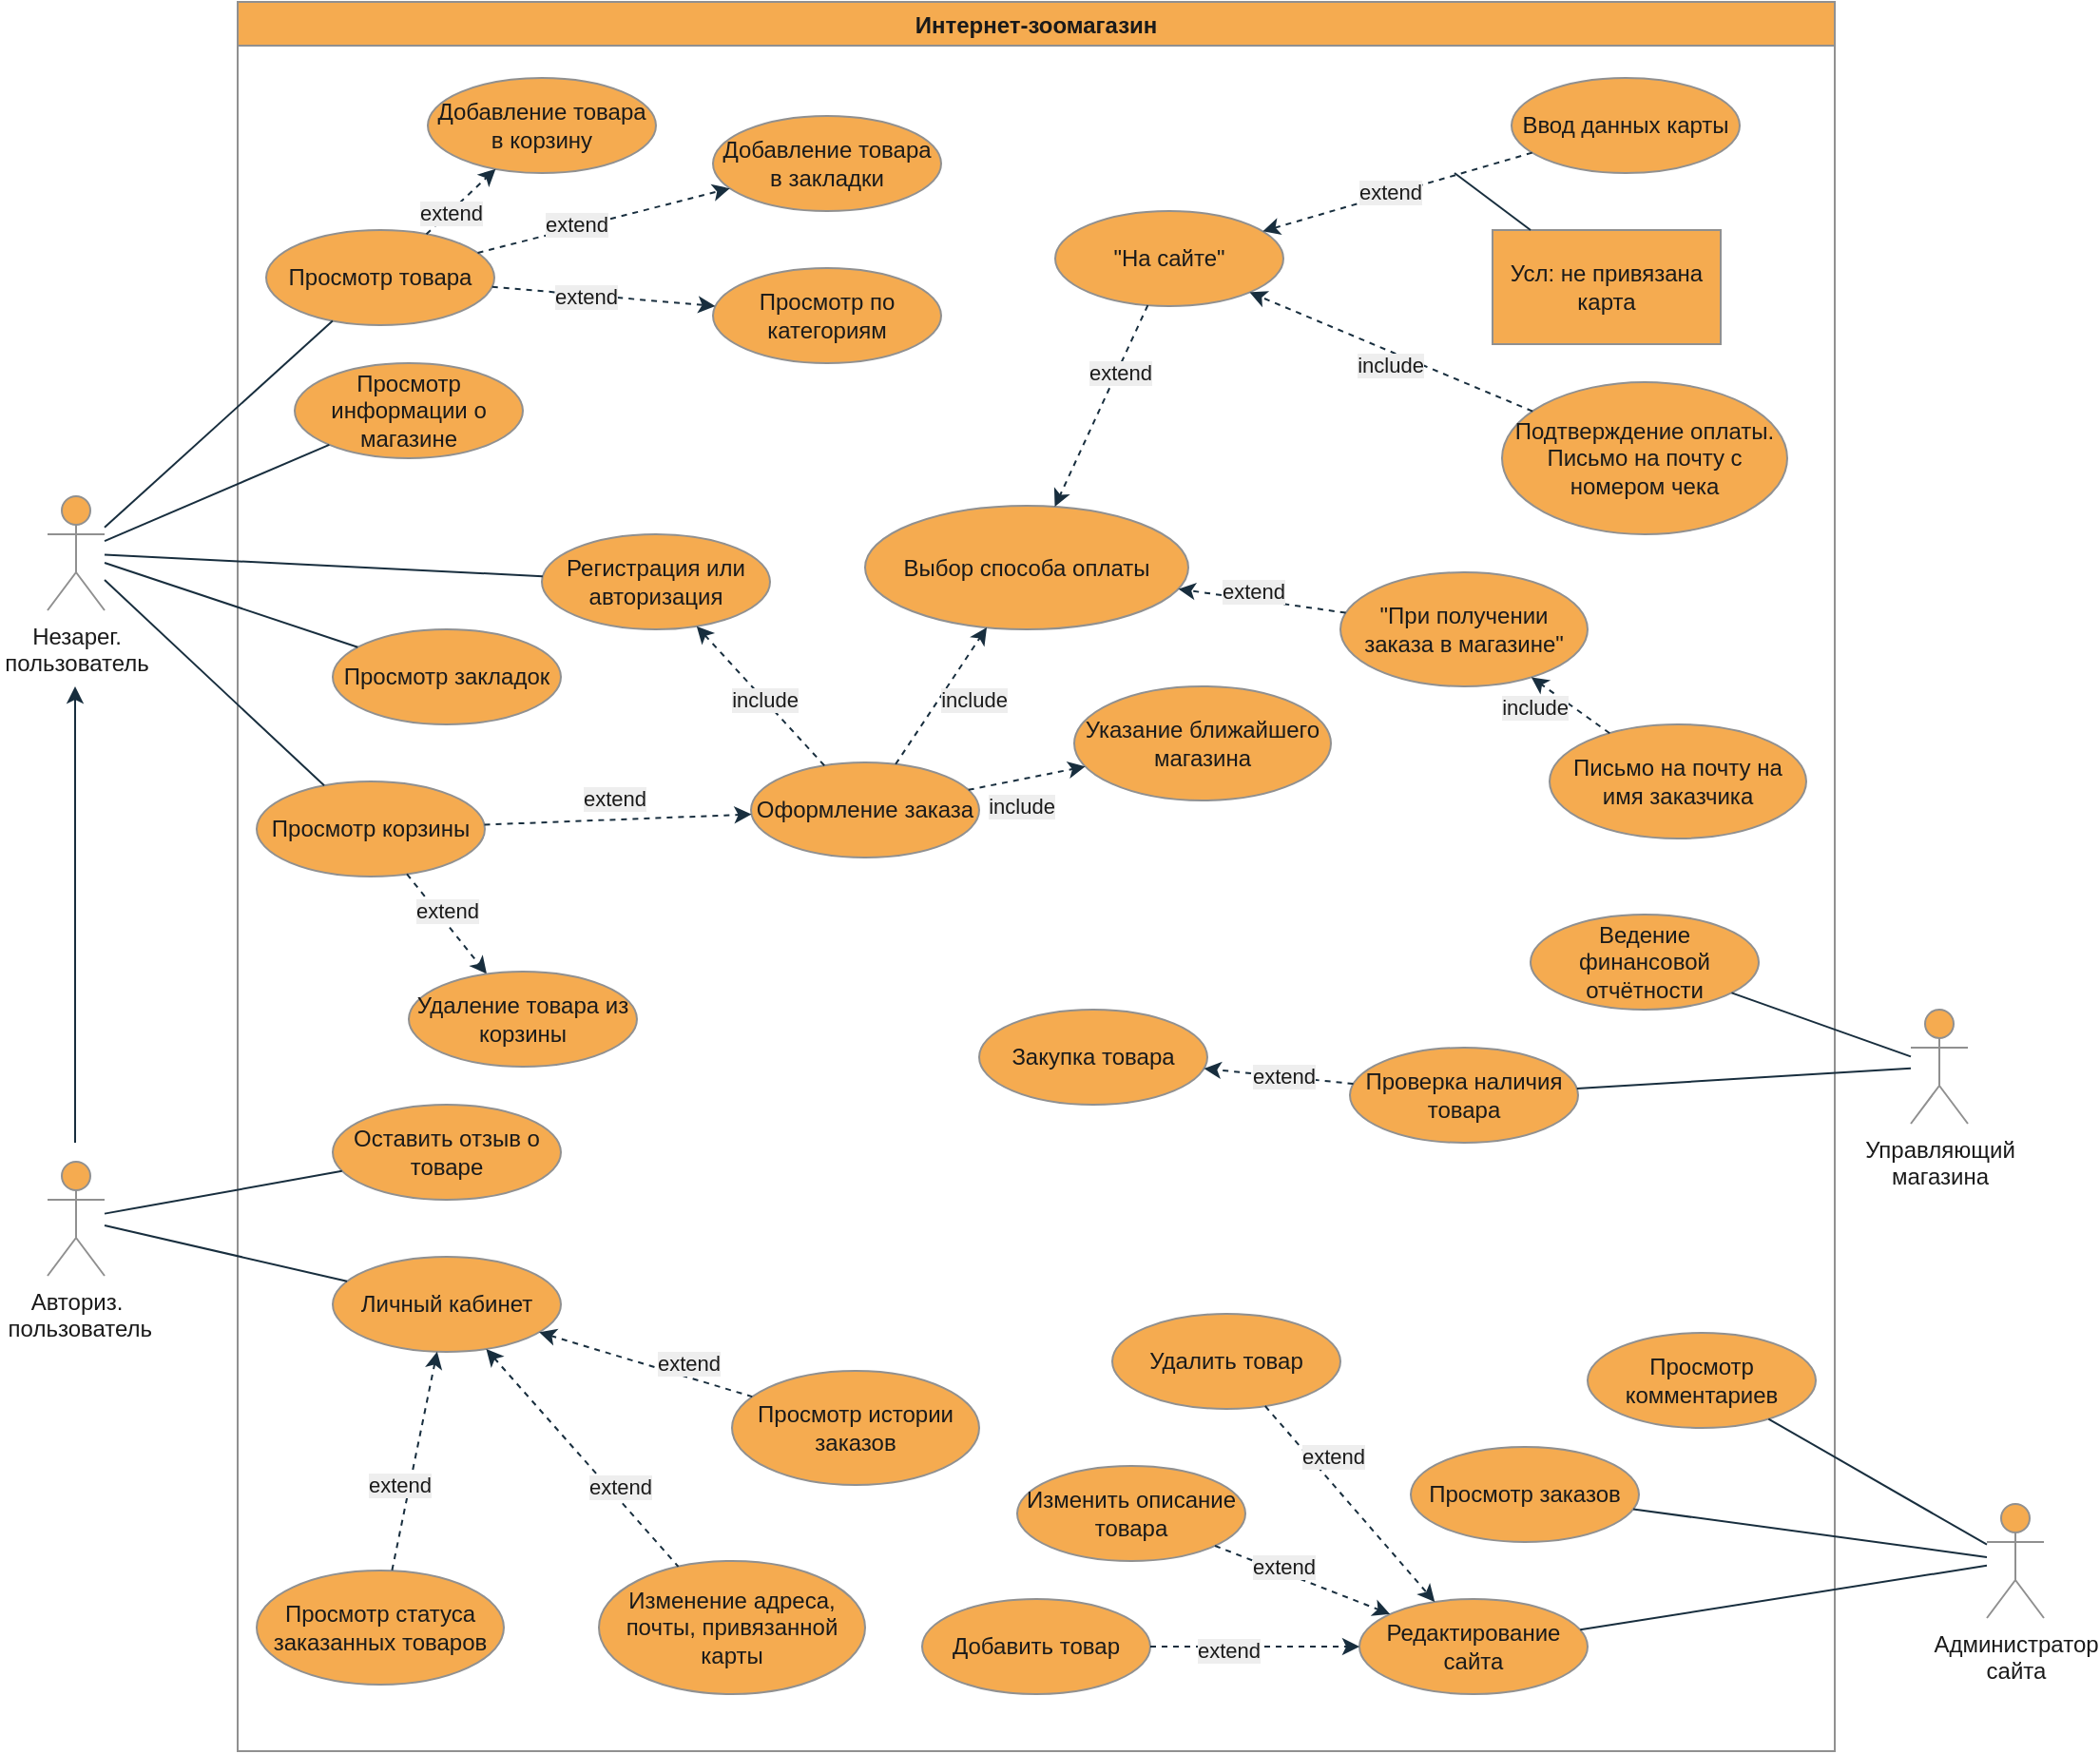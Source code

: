 <mxfile version="20.6.2" type="github"><diagram id="gQ4LDmlnBFV6caFm9HFQ" name="Страница 2"><mxGraphModel dx="124" dy="881" grid="1" gridSize="10" guides="1" tooltips="1" connect="1" arrows="1" fold="1" page="1" pageScale="1" pageWidth="827" pageHeight="1169" math="0" shadow="0"><root><mxCell id="0"/><mxCell id="1" parent="0"/><mxCell id="DpIPjkoC_obBatleIr81-89" value="Незарег.&lt;br&gt;пользователь" style="shape=umlActor;verticalLabelPosition=bottom;verticalAlign=top;html=1;outlineConnect=0;rounded=0;fillColor=#F5AB50;strokeColor=#909090;fontColor=#1A1A1A;" vertex="1" parent="1"><mxGeometry x="1810" y="1060" width="30" height="60" as="geometry"/></mxCell><mxCell id="DpIPjkoC_obBatleIr81-90" value="Авториз.&lt;br&gt;&amp;nbsp;пользователь" style="shape=umlActor;verticalLabelPosition=bottom;verticalAlign=top;html=1;outlineConnect=0;rounded=0;fillColor=#F5AB50;strokeColor=#909090;fontColor=#1A1A1A;" vertex="1" parent="1"><mxGeometry x="1810" y="1410" width="30" height="60" as="geometry"/></mxCell><mxCell id="DpIPjkoC_obBatleIr81-91" value="Интернет-зоомагазин" style="swimlane;rounded=0;fillColor=#F5AB50;strokeColor=#909090;fontColor=#1A1A1A;" vertex="1" parent="1"><mxGeometry x="1910" y="800" width="840" height="920" as="geometry"><mxRectangle x="350" y="800" width="140" height="30" as="alternateBounds"/></mxGeometry></mxCell><mxCell id="DpIPjkoC_obBatleIr81-92" value="Регистрация или авторизация" style="ellipse;whiteSpace=wrap;html=1;fillColor=#F5AB50;strokeColor=#909090;fontColor=#1A1A1A;" vertex="1" parent="DpIPjkoC_obBatleIr81-91"><mxGeometry x="160" y="280" width="120" height="50" as="geometry"/></mxCell><mxCell id="DpIPjkoC_obBatleIr81-93" value="Просмотр товара" style="ellipse;whiteSpace=wrap;html=1;fillColor=#F5AB50;strokeColor=#909090;fontColor=#1A1A1A;" vertex="1" parent="DpIPjkoC_obBatleIr81-91"><mxGeometry x="15" y="120" width="120" height="50" as="geometry"/></mxCell><mxCell id="DpIPjkoC_obBatleIr81-94" value="Просмотр информации о магазине" style="ellipse;whiteSpace=wrap;html=1;fillColor=#F5AB50;strokeColor=#909090;fontColor=#1A1A1A;" vertex="1" parent="DpIPjkoC_obBatleIr81-91"><mxGeometry x="30" y="190" width="120" height="50" as="geometry"/></mxCell><mxCell id="DpIPjkoC_obBatleIr81-95" value="Добавление товара в корзину" style="ellipse;whiteSpace=wrap;html=1;fillColor=#F5AB50;strokeColor=#909090;fontColor=#1A1A1A;" vertex="1" parent="DpIPjkoC_obBatleIr81-91"><mxGeometry x="100" y="40" width="120" height="50" as="geometry"/></mxCell><mxCell id="DpIPjkoC_obBatleIr81-96" value="Добавление товара в закладки" style="ellipse;whiteSpace=wrap;html=1;fillColor=#F5AB50;strokeColor=#909090;fontColor=#1A1A1A;" vertex="1" parent="DpIPjkoC_obBatleIr81-91"><mxGeometry x="250" y="60" width="120" height="50" as="geometry"/></mxCell><mxCell id="DpIPjkoC_obBatleIr81-97" value="Просмотр по категориям" style="ellipse;whiteSpace=wrap;html=1;fillColor=#F5AB50;strokeColor=#909090;fontColor=#1A1A1A;" vertex="1" parent="DpIPjkoC_obBatleIr81-91"><mxGeometry x="250" y="140" width="120" height="50" as="geometry"/></mxCell><mxCell id="DpIPjkoC_obBatleIr81-98" value="Личный кабинет" style="ellipse;whiteSpace=wrap;html=1;fillColor=#F5AB50;strokeColor=#909090;fontColor=#1A1A1A;" vertex="1" parent="DpIPjkoC_obBatleIr81-91"><mxGeometry x="50" y="660" width="120" height="50" as="geometry"/></mxCell><mxCell id="DpIPjkoC_obBatleIr81-99" value="Изменение адреса, почты, привязанной карты" style="ellipse;whiteSpace=wrap;html=1;fillColor=#F5AB50;strokeColor=#909090;fontColor=#1A1A1A;" vertex="1" parent="DpIPjkoC_obBatleIr81-91"><mxGeometry x="190" y="820" width="140" height="70" as="geometry"/></mxCell><mxCell id="DpIPjkoC_obBatleIr81-100" value="" style="endArrow=classic;html=1;rounded=0;shadow=0;endFill=1;dashed=1;labelBackgroundColor=#EEEEEE;strokeColor=#182E3E;fontColor=#1A1A1A;" edge="1" parent="DpIPjkoC_obBatleIr81-91" source="DpIPjkoC_obBatleIr81-93" target="DpIPjkoC_obBatleIr81-95"><mxGeometry width="50" height="50" relative="1" as="geometry"><mxPoint x="179" y="160" as="sourcePoint"/><mxPoint x="229" y="110" as="targetPoint"/></mxGeometry></mxCell><mxCell id="DpIPjkoC_obBatleIr81-101" value="extend" style="edgeLabel;html=1;align=center;verticalAlign=middle;resizable=0;points=[];labelBackgroundColor=#EEEEEE;fontColor=#1A1A1A;" vertex="1" connectable="0" parent="DpIPjkoC_obBatleIr81-100"><mxGeometry x="-0.35" relative="1" as="geometry"><mxPoint as="offset"/></mxGeometry></mxCell><mxCell id="DpIPjkoC_obBatleIr81-102" value="" style="endArrow=classic;html=1;rounded=0;shadow=0;endFill=1;dashed=1;labelBackgroundColor=#EEEEEE;strokeColor=#182E3E;fontColor=#1A1A1A;" edge="1" parent="DpIPjkoC_obBatleIr81-91" source="DpIPjkoC_obBatleIr81-93" target="DpIPjkoC_obBatleIr81-96"><mxGeometry width="50" height="50" relative="1" as="geometry"><mxPoint x="159" y="180" as="sourcePoint"/><mxPoint x="210.64" y="108.663" as="targetPoint"/></mxGeometry></mxCell><mxCell id="DpIPjkoC_obBatleIr81-103" value="extend" style="edgeLabel;html=1;align=center;verticalAlign=middle;resizable=0;points=[];labelBackgroundColor=#EEEEEE;fontColor=#1A1A1A;" vertex="1" connectable="0" parent="DpIPjkoC_obBatleIr81-102"><mxGeometry x="-0.35" relative="1" as="geometry"><mxPoint x="8" y="-4" as="offset"/></mxGeometry></mxCell><mxCell id="DpIPjkoC_obBatleIr81-104" value="" style="endArrow=classic;html=1;rounded=0;shadow=0;endFill=1;dashed=1;labelBackgroundColor=#EEEEEE;strokeColor=#182E3E;fontColor=#1A1A1A;" edge="1" parent="DpIPjkoC_obBatleIr81-91" source="DpIPjkoC_obBatleIr81-93" target="DpIPjkoC_obBatleIr81-97"><mxGeometry width="50" height="50" relative="1" as="geometry"><mxPoint x="189.154" y="180.663" as="sourcePoint"/><mxPoint x="260.982" y="159.417" as="targetPoint"/></mxGeometry></mxCell><mxCell id="DpIPjkoC_obBatleIr81-105" value="extend" style="edgeLabel;html=1;align=center;verticalAlign=middle;resizable=0;points=[];labelBackgroundColor=#EEEEEE;fontColor=#1A1A1A;" vertex="1" connectable="0" parent="DpIPjkoC_obBatleIr81-104"><mxGeometry x="-0.35" relative="1" as="geometry"><mxPoint x="11" y="2" as="offset"/></mxGeometry></mxCell><mxCell id="DpIPjkoC_obBatleIr81-106" value="" style="endArrow=none;html=1;rounded=0;shadow=0;endFill=0;startArrow=classic;startFill=1;dashed=1;labelBackgroundColor=#EEEEEE;strokeColor=#182E3E;fontColor=#1A1A1A;" edge="1" parent="DpIPjkoC_obBatleIr81-91" source="DpIPjkoC_obBatleIr81-98" target="DpIPjkoC_obBatleIr81-99"><mxGeometry width="50" height="50" relative="1" as="geometry"><mxPoint x="-60" y="626.143" as="sourcePoint"/><mxPoint x="48.941" y="598.13" as="targetPoint"/></mxGeometry></mxCell><mxCell id="DpIPjkoC_obBatleIr81-107" value="extend" style="edgeLabel;html=1;align=center;verticalAlign=middle;resizable=0;points=[];labelBackgroundColor=#EEEEEE;fontColor=#1A1A1A;" vertex="1" connectable="0" parent="DpIPjkoC_obBatleIr81-106"><mxGeometry x="0.421" y="-3" relative="1" as="geometry"><mxPoint y="-11" as="offset"/></mxGeometry></mxCell><mxCell id="DpIPjkoC_obBatleIr81-108" value="Оставить отзыв о товаре" style="ellipse;whiteSpace=wrap;html=1;fillColor=#F5AB50;strokeColor=#909090;fontColor=#1A1A1A;" vertex="1" parent="DpIPjkoC_obBatleIr81-91"><mxGeometry x="50" y="580" width="120" height="50" as="geometry"/></mxCell><mxCell id="DpIPjkoC_obBatleIr81-109" value="Просмотр корзины" style="ellipse;whiteSpace=wrap;html=1;fillColor=#F5AB50;strokeColor=#909090;fontColor=#1A1A1A;" vertex="1" parent="DpIPjkoC_obBatleIr81-91"><mxGeometry x="10" y="410" width="120" height="50" as="geometry"/></mxCell><mxCell id="DpIPjkoC_obBatleIr81-110" value="Оформление заказа" style="ellipse;whiteSpace=wrap;html=1;fillColor=#F5AB50;strokeColor=#909090;fontColor=#1A1A1A;" vertex="1" parent="DpIPjkoC_obBatleIr81-91"><mxGeometry x="270" y="400" width="120" height="50" as="geometry"/></mxCell><mxCell id="DpIPjkoC_obBatleIr81-111" value="Просмотр закладок" style="ellipse;whiteSpace=wrap;html=1;fillColor=#F5AB50;strokeColor=#909090;fontColor=#1A1A1A;" vertex="1" parent="DpIPjkoC_obBatleIr81-91"><mxGeometry x="50" y="330" width="120" height="50" as="geometry"/></mxCell><mxCell id="DpIPjkoC_obBatleIr81-112" value="" style="endArrow=classic;html=1;rounded=0;shadow=0;dashed=1;labelBackgroundColor=#EEEEEE;strokeColor=#182E3E;fontColor=#1A1A1A;" edge="1" parent="DpIPjkoC_obBatleIr81-91" source="DpIPjkoC_obBatleIr81-109" target="DpIPjkoC_obBatleIr81-114"><mxGeometry width="50" height="50" relative="1" as="geometry"><mxPoint x="150" y="440" as="sourcePoint"/><mxPoint x="160" y="440" as="targetPoint"/></mxGeometry></mxCell><mxCell id="DpIPjkoC_obBatleIr81-113" value="extend" style="edgeLabel;html=1;align=center;verticalAlign=middle;resizable=0;points=[];labelBackgroundColor=#EEEEEE;fontColor=#1A1A1A;" vertex="1" connectable="0" parent="DpIPjkoC_obBatleIr81-112"><mxGeometry x="-0.423" y="1" relative="1" as="geometry"><mxPoint x="8" y="4" as="offset"/></mxGeometry></mxCell><mxCell id="DpIPjkoC_obBatleIr81-114" value="Удаление товара из корзины" style="ellipse;whiteSpace=wrap;html=1;fillColor=#F5AB50;strokeColor=#909090;fontColor=#1A1A1A;" vertex="1" parent="DpIPjkoC_obBatleIr81-91"><mxGeometry x="90" y="510" width="120" height="50" as="geometry"/></mxCell><mxCell id="DpIPjkoC_obBatleIr81-115" value="Выбор способа оплаты" style="ellipse;whiteSpace=wrap;html=1;fillColor=#F5AB50;strokeColor=#909090;fontColor=#1A1A1A;" vertex="1" parent="DpIPjkoC_obBatleIr81-91"><mxGeometry x="330" y="265" width="170" height="65" as="geometry"/></mxCell><mxCell id="DpIPjkoC_obBatleIr81-116" value="" style="endArrow=classic;html=1;rounded=0;shadow=0;dashed=1;labelBackgroundColor=#EEEEEE;strokeColor=#182E3E;fontColor=#1A1A1A;" edge="1" parent="DpIPjkoC_obBatleIr81-91" source="DpIPjkoC_obBatleIr81-110" target="DpIPjkoC_obBatleIr81-115"><mxGeometry width="50" height="50" relative="1" as="geometry"><mxPoint x="400.004" y="292.048" as="sourcePoint"/><mxPoint x="538.008" y="270.002" as="targetPoint"/></mxGeometry></mxCell><mxCell id="DpIPjkoC_obBatleIr81-117" value="include" style="edgeLabel;html=1;align=center;verticalAlign=middle;resizable=0;points=[];labelBackgroundColor=#EEEEEE;fontColor=#1A1A1A;" vertex="1" connectable="0" parent="DpIPjkoC_obBatleIr81-116"><mxGeometry x="-0.586" y="1" relative="1" as="geometry"><mxPoint x="32" y="-19" as="offset"/></mxGeometry></mxCell><mxCell id="DpIPjkoC_obBatleIr81-118" value="&quot;На сайте&quot;" style="ellipse;whiteSpace=wrap;html=1;fillColor=#F5AB50;strokeColor=#909090;fontColor=#1A1A1A;" vertex="1" parent="DpIPjkoC_obBatleIr81-91"><mxGeometry x="430" y="110" width="120" height="50" as="geometry"/></mxCell><mxCell id="DpIPjkoC_obBatleIr81-119" value="&quot;При получении заказа в магазине&quot;" style="ellipse;whiteSpace=wrap;html=1;fillColor=#F5AB50;strokeColor=#909090;fontColor=#1A1A1A;" vertex="1" parent="DpIPjkoC_obBatleIr81-91"><mxGeometry x="580" y="300" width="130" height="60" as="geometry"/></mxCell><mxCell id="DpIPjkoC_obBatleIr81-120" value="" style="endArrow=classic;html=1;rounded=0;shadow=0;dashed=1;labelBackgroundColor=#EEEEEE;strokeColor=#182E3E;fontColor=#1A1A1A;" edge="1" parent="DpIPjkoC_obBatleIr81-91" source="DpIPjkoC_obBatleIr81-118" target="DpIPjkoC_obBatleIr81-115"><mxGeometry width="50" height="50" relative="1" as="geometry"><mxPoint x="500" y="370" as="sourcePoint"/><mxPoint x="550" y="320" as="targetPoint"/></mxGeometry></mxCell><mxCell id="DpIPjkoC_obBatleIr81-121" value="extend" style="edgeLabel;html=1;align=center;verticalAlign=middle;resizable=0;points=[];labelBackgroundColor=#EEEEEE;fontColor=#1A1A1A;" vertex="1" connectable="0" parent="DpIPjkoC_obBatleIr81-120"><mxGeometry x="-0.346" y="1" relative="1" as="geometry"><mxPoint as="offset"/></mxGeometry></mxCell><mxCell id="DpIPjkoC_obBatleIr81-122" value="" style="endArrow=classic;html=1;rounded=0;shadow=0;dashed=1;labelBackgroundColor=#EEEEEE;strokeColor=#182E3E;fontColor=#1A1A1A;" edge="1" parent="DpIPjkoC_obBatleIr81-91" source="DpIPjkoC_obBatleIr81-119" target="DpIPjkoC_obBatleIr81-115"><mxGeometry width="50" height="50" relative="1" as="geometry"><mxPoint x="536.061" y="119.946" as="sourcePoint"/><mxPoint x="524.157" y="190.06" as="targetPoint"/></mxGeometry></mxCell><mxCell id="DpIPjkoC_obBatleIr81-123" value="extend" style="edgeLabel;html=1;align=center;verticalAlign=middle;resizable=0;points=[];labelBackgroundColor=#EEEEEE;fontColor=#1A1A1A;" vertex="1" connectable="0" parent="DpIPjkoC_obBatleIr81-122"><mxGeometry x="-0.346" y="1" relative="1" as="geometry"><mxPoint x="-20" y="-8" as="offset"/></mxGeometry></mxCell><mxCell id="DpIPjkoC_obBatleIr81-124" value="Ввод данных карты" style="ellipse;whiteSpace=wrap;html=1;fillColor=#F5AB50;strokeColor=#909090;fontColor=#1A1A1A;" vertex="1" parent="DpIPjkoC_obBatleIr81-91"><mxGeometry x="670" y="40" width="120" height="50" as="geometry"/></mxCell><mxCell id="DpIPjkoC_obBatleIr81-125" value="Подтверждение оплаты. Письмо на почту с номером чека" style="ellipse;whiteSpace=wrap;html=1;fillColor=#F5AB50;strokeColor=#909090;fontColor=#1A1A1A;" vertex="1" parent="DpIPjkoC_obBatleIr81-91"><mxGeometry x="665" y="200" width="150" height="80" as="geometry"/></mxCell><mxCell id="DpIPjkoC_obBatleIr81-126" value="Просмотр истории заказов" style="ellipse;whiteSpace=wrap;html=1;fillColor=#F5AB50;strokeColor=#909090;fontColor=#1A1A1A;" vertex="1" parent="DpIPjkoC_obBatleIr81-91"><mxGeometry x="260" y="720" width="130" height="60" as="geometry"/></mxCell><mxCell id="DpIPjkoC_obBatleIr81-127" value="" style="endArrow=none;html=1;rounded=0;shadow=0;endFill=0;startArrow=classic;startFill=1;dashed=1;labelBackgroundColor=#EEEEEE;strokeColor=#182E3E;fontColor=#1A1A1A;" edge="1" parent="DpIPjkoC_obBatleIr81-91" source="DpIPjkoC_obBatleIr81-98" target="DpIPjkoC_obBatleIr81-126"><mxGeometry width="50" height="50" relative="1" as="geometry"><mxPoint x="160.806" y="713.328" as="sourcePoint"/><mxPoint x="238.689" y="748.949" as="targetPoint"/></mxGeometry></mxCell><mxCell id="DpIPjkoC_obBatleIr81-128" value="extend" style="edgeLabel;html=1;align=center;verticalAlign=middle;resizable=0;points=[];labelBackgroundColor=#EEEEEE;fontColor=#1A1A1A;" vertex="1" connectable="0" parent="DpIPjkoC_obBatleIr81-127"><mxGeometry x="0.421" y="-3" relative="1" as="geometry"><mxPoint y="-11" as="offset"/></mxGeometry></mxCell><mxCell id="DpIPjkoC_obBatleIr81-129" value="Просмотр статуса заказанных товаров" style="ellipse;whiteSpace=wrap;html=1;fillColor=#F5AB50;strokeColor=#909090;fontColor=#1A1A1A;" vertex="1" parent="DpIPjkoC_obBatleIr81-91"><mxGeometry x="10" y="825" width="130" height="60" as="geometry"/></mxCell><mxCell id="DpIPjkoC_obBatleIr81-130" value="" style="endArrow=none;html=1;rounded=0;shadow=0;endFill=0;startArrow=classic;startFill=1;dashed=1;labelBackgroundColor=#EEEEEE;strokeColor=#182E3E;fontColor=#1A1A1A;" edge="1" parent="DpIPjkoC_obBatleIr81-91" source="DpIPjkoC_obBatleIr81-98" target="DpIPjkoC_obBatleIr81-129"><mxGeometry width="50" height="50" relative="1" as="geometry"><mxPoint x="176.757" y="703.108" as="sourcePoint"/><mxPoint x="302.906" y="721.129" as="targetPoint"/></mxGeometry></mxCell><mxCell id="DpIPjkoC_obBatleIr81-131" value="extend" style="edgeLabel;html=1;align=center;verticalAlign=middle;resizable=0;points=[];labelBackgroundColor=#EEEEEE;fontColor=#1A1A1A;" vertex="1" connectable="0" parent="DpIPjkoC_obBatleIr81-130"><mxGeometry x="0.421" y="-3" relative="1" as="geometry"><mxPoint y="-11" as="offset"/></mxGeometry></mxCell><mxCell id="DpIPjkoC_obBatleIr81-132" value="" style="endArrow=classic;html=1;rounded=0;shadow=0;dashed=1;labelBackgroundColor=#EEEEEE;strokeColor=#182E3E;fontColor=#1A1A1A;" edge="1" parent="DpIPjkoC_obBatleIr81-91" source="DpIPjkoC_obBatleIr81-124" target="DpIPjkoC_obBatleIr81-118"><mxGeometry width="50" height="50" relative="1" as="geometry"><mxPoint x="500" y="170" as="sourcePoint"/><mxPoint x="500" y="230" as="targetPoint"/></mxGeometry></mxCell><mxCell id="DpIPjkoC_obBatleIr81-133" value="extend" style="edgeLabel;html=1;align=center;verticalAlign=middle;resizable=0;points=[];labelBackgroundColor=#EEEEEE;fontColor=#1A1A1A;" vertex="1" connectable="0" parent="DpIPjkoC_obBatleIr81-132"><mxGeometry x="-0.346" y="1" relative="1" as="geometry"><mxPoint x="-29" y="6" as="offset"/></mxGeometry></mxCell><mxCell id="DpIPjkoC_obBatleIr81-134" value="Усл: не привязана карта" style="rounded=0;whiteSpace=wrap;html=1;fillColor=#F5AB50;strokeColor=#909090;fontColor=#1A1A1A;" vertex="1" parent="DpIPjkoC_obBatleIr81-91"><mxGeometry x="660" y="120" width="120" height="60" as="geometry"/></mxCell><mxCell id="DpIPjkoC_obBatleIr81-135" value="" style="endArrow=classic;html=1;rounded=0;shadow=0;dashed=1;labelBackgroundColor=#EEEEEE;strokeColor=#182E3E;fontColor=#1A1A1A;" edge="1" parent="DpIPjkoC_obBatleIr81-91" source="DpIPjkoC_obBatleIr81-125" target="DpIPjkoC_obBatleIr81-118"><mxGeometry width="50" height="50" relative="1" as="geometry"><mxPoint x="681.522" y="89.731" as="sourcePoint"/><mxPoint x="548.451" y="130.254" as="targetPoint"/></mxGeometry></mxCell><mxCell id="DpIPjkoC_obBatleIr81-136" value="include" style="edgeLabel;html=1;align=center;verticalAlign=middle;resizable=0;points=[];labelBackgroundColor=#EEEEEE;fontColor=#1A1A1A;" vertex="1" connectable="0" parent="DpIPjkoC_obBatleIr81-135"><mxGeometry x="-0.346" y="1" relative="1" as="geometry"><mxPoint x="-26" y="-5" as="offset"/></mxGeometry></mxCell><mxCell id="DpIPjkoC_obBatleIr81-137" value="" style="endArrow=classic;html=1;rounded=0;endFill=1;dashed=1;labelBackgroundColor=#EEEEEE;strokeColor=#182E3E;fontColor=#1A1A1A;" edge="1" parent="DpIPjkoC_obBatleIr81-91" source="DpIPjkoC_obBatleIr81-109" target="DpIPjkoC_obBatleIr81-110"><mxGeometry width="50" height="50" relative="1" as="geometry"><mxPoint x="204" y="410" as="sourcePoint"/><mxPoint x="254" y="360" as="targetPoint"/></mxGeometry></mxCell><mxCell id="DpIPjkoC_obBatleIr81-138" value="extend" style="edgeLabel;html=1;align=center;verticalAlign=middle;resizable=0;points=[];labelBackgroundColor=#EEEEEE;fontColor=#1A1A1A;" vertex="1" connectable="0" parent="DpIPjkoC_obBatleIr81-137"><mxGeometry x="0.14" y="1" relative="1" as="geometry"><mxPoint x="-12" y="-10" as="offset"/></mxGeometry></mxCell><mxCell id="DpIPjkoC_obBatleIr81-139" value="" style="endArrow=classic;html=1;rounded=0;dashed=1;labelBackgroundColor=#EEEEEE;strokeColor=#182E3E;fontColor=#1A1A1A;" edge="1" parent="DpIPjkoC_obBatleIr81-91" source="DpIPjkoC_obBatleIr81-110" target="DpIPjkoC_obBatleIr81-92"><mxGeometry width="50" height="50" relative="1" as="geometry"><mxPoint x="460" y="470" as="sourcePoint"/><mxPoint x="350" y="310" as="targetPoint"/></mxGeometry></mxCell><mxCell id="DpIPjkoC_obBatleIr81-140" value="include" style="edgeLabel;html=1;align=center;verticalAlign=middle;resizable=0;points=[];labelBackgroundColor=#EEEEEE;fontColor=#1A1A1A;" vertex="1" connectable="0" parent="DpIPjkoC_obBatleIr81-139"><mxGeometry x="0.433" y="2" relative="1" as="geometry"><mxPoint x="18" y="16" as="offset"/></mxGeometry></mxCell><mxCell id="DpIPjkoC_obBatleIr81-141" value="Редактирование сайта" style="ellipse;whiteSpace=wrap;html=1;fillColor=#F5AB50;strokeColor=#909090;fontColor=#1A1A1A;" vertex="1" parent="DpIPjkoC_obBatleIr81-91"><mxGeometry x="590" y="840" width="120" height="50" as="geometry"/></mxCell><mxCell id="DpIPjkoC_obBatleIr81-142" value="Добавить товар" style="ellipse;whiteSpace=wrap;html=1;fillColor=#F5AB50;strokeColor=#909090;fontColor=#1A1A1A;" vertex="1" parent="DpIPjkoC_obBatleIr81-91"><mxGeometry x="360" y="840" width="120" height="50" as="geometry"/></mxCell><mxCell id="DpIPjkoC_obBatleIr81-143" value="Удалить товар" style="ellipse;whiteSpace=wrap;html=1;fillColor=#F5AB50;strokeColor=#909090;fontColor=#1A1A1A;" vertex="1" parent="DpIPjkoC_obBatleIr81-91"><mxGeometry x="460" y="690" width="120" height="50" as="geometry"/></mxCell><mxCell id="DpIPjkoC_obBatleIr81-144" value="Изменить описание товара" style="ellipse;whiteSpace=wrap;html=1;fillColor=#F5AB50;strokeColor=#909090;fontColor=#1A1A1A;" vertex="1" parent="DpIPjkoC_obBatleIr81-91"><mxGeometry x="410" y="770" width="120" height="50" as="geometry"/></mxCell><mxCell id="DpIPjkoC_obBatleIr81-145" value="" style="endArrow=classic;html=1;rounded=0;dashed=1;labelBackgroundColor=#EEEEEE;strokeColor=#182E3E;fontColor=#1A1A1A;" edge="1" parent="DpIPjkoC_obBatleIr81-91" source="DpIPjkoC_obBatleIr81-142" target="DpIPjkoC_obBatleIr81-141"><mxGeometry width="50" height="50" relative="1" as="geometry"><mxPoint x="730" y="740" as="sourcePoint"/><mxPoint x="780" y="690" as="targetPoint"/></mxGeometry></mxCell><mxCell id="DpIPjkoC_obBatleIr81-146" value="extend" style="edgeLabel;html=1;align=center;verticalAlign=middle;resizable=0;points=[];labelBackgroundColor=#EEEEEE;fontColor=#1A1A1A;" vertex="1" connectable="0" parent="DpIPjkoC_obBatleIr81-145"><mxGeometry x="-0.521" relative="1" as="geometry"><mxPoint x="14" y="2" as="offset"/></mxGeometry></mxCell><mxCell id="DpIPjkoC_obBatleIr81-147" value="" style="endArrow=classic;html=1;rounded=0;dashed=1;labelBackgroundColor=#EEEEEE;strokeColor=#182E3E;fontColor=#1A1A1A;" edge="1" parent="DpIPjkoC_obBatleIr81-91" source="DpIPjkoC_obBatleIr81-144" target="DpIPjkoC_obBatleIr81-141"><mxGeometry width="50" height="50" relative="1" as="geometry"><mxPoint x="550" y="639.98" as="sourcePoint"/><mxPoint x="712.902" y="730.011" as="targetPoint"/></mxGeometry></mxCell><mxCell id="DpIPjkoC_obBatleIr81-148" value="extend" style="edgeLabel;html=1;align=center;verticalAlign=middle;resizable=0;points=[];labelBackgroundColor=#EEEEEE;fontColor=#1A1A1A;" vertex="1" connectable="0" parent="DpIPjkoC_obBatleIr81-147"><mxGeometry x="-0.521" relative="1" as="geometry"><mxPoint x="14" y="2" as="offset"/></mxGeometry></mxCell><mxCell id="DpIPjkoC_obBatleIr81-149" value="" style="endArrow=classic;html=1;rounded=0;dashed=1;labelBackgroundColor=#EEEEEE;strokeColor=#182E3E;fontColor=#1A1A1A;" edge="1" parent="DpIPjkoC_obBatleIr81-91" source="DpIPjkoC_obBatleIr81-143" target="DpIPjkoC_obBatleIr81-141"><mxGeometry width="50" height="50" relative="1" as="geometry"><mxPoint x="617.003" y="732.552" as="sourcePoint"/><mxPoint x="720.913" y="770.002" as="targetPoint"/></mxGeometry></mxCell><mxCell id="DpIPjkoC_obBatleIr81-150" value="extend" style="edgeLabel;html=1;align=center;verticalAlign=middle;resizable=0;points=[];labelBackgroundColor=#EEEEEE;fontColor=#1A1A1A;" vertex="1" connectable="0" parent="DpIPjkoC_obBatleIr81-149"><mxGeometry x="-0.521" relative="1" as="geometry"><mxPoint x="14" y="2" as="offset"/></mxGeometry></mxCell><mxCell id="DpIPjkoC_obBatleIr81-151" value="Просмотр заказов" style="ellipse;whiteSpace=wrap;html=1;fillColor=#F5AB50;strokeColor=#909090;fontColor=#1A1A1A;" vertex="1" parent="DpIPjkoC_obBatleIr81-91"><mxGeometry x="617" y="760" width="120" height="50" as="geometry"/></mxCell><mxCell id="DpIPjkoC_obBatleIr81-152" value="Просмотр комментариев" style="ellipse;whiteSpace=wrap;html=1;fillColor=#F5AB50;strokeColor=#909090;fontColor=#1A1A1A;" vertex="1" parent="DpIPjkoC_obBatleIr81-91"><mxGeometry x="710" y="700" width="120" height="50" as="geometry"/></mxCell><mxCell id="DpIPjkoC_obBatleIr81-153" value="Ведение финансовой отчётности" style="ellipse;whiteSpace=wrap;html=1;fillColor=#F5AB50;strokeColor=#909090;fontColor=#1A1A1A;" vertex="1" parent="DpIPjkoC_obBatleIr81-91"><mxGeometry x="680" y="480" width="120" height="50" as="geometry"/></mxCell><mxCell id="DpIPjkoC_obBatleIr81-154" value="Проверка наличия товара" style="ellipse;whiteSpace=wrap;html=1;fillColor=#F5AB50;strokeColor=#909090;fontColor=#1A1A1A;" vertex="1" parent="DpIPjkoC_obBatleIr81-91"><mxGeometry x="585" y="550" width="120" height="50" as="geometry"/></mxCell><mxCell id="DpIPjkoC_obBatleIr81-155" value="Закупка товара" style="ellipse;whiteSpace=wrap;html=1;fillColor=#F5AB50;strokeColor=#909090;fontColor=#1A1A1A;" vertex="1" parent="DpIPjkoC_obBatleIr81-91"><mxGeometry x="390" y="530" width="120" height="50" as="geometry"/></mxCell><mxCell id="DpIPjkoC_obBatleIr81-156" value="" style="endArrow=classic;html=1;rounded=0;dashed=1;labelBackgroundColor=#EEEEEE;strokeColor=#182E3E;fontColor=#1A1A1A;" edge="1" parent="DpIPjkoC_obBatleIr81-91" source="DpIPjkoC_obBatleIr81-154" target="DpIPjkoC_obBatleIr81-155"><mxGeometry width="50" height="50" relative="1" as="geometry"><mxPoint x="630" y="600" as="sourcePoint"/><mxPoint x="480" y="540" as="targetPoint"/></mxGeometry></mxCell><mxCell id="DpIPjkoC_obBatleIr81-157" value="extend" style="edgeLabel;html=1;align=center;verticalAlign=middle;resizable=0;points=[];labelBackgroundColor=#EEEEEE;fontColor=#1A1A1A;" vertex="1" connectable="0" parent="DpIPjkoC_obBatleIr81-156"><mxGeometry x="0.483" y="1" relative="1" as="geometry"><mxPoint x="21" y="1" as="offset"/></mxGeometry></mxCell><mxCell id="DpIPjkoC_obBatleIr81-158" value="Письмо на почту на имя заказчика" style="ellipse;whiteSpace=wrap;html=1;fillColor=#F5AB50;strokeColor=#909090;fontColor=#1A1A1A;" vertex="1" parent="DpIPjkoC_obBatleIr81-91"><mxGeometry x="690" y="380" width="135" height="60" as="geometry"/></mxCell><mxCell id="DpIPjkoC_obBatleIr81-159" value="" style="endArrow=classic;html=1;rounded=0;shadow=0;dashed=1;labelBackgroundColor=#EEEEEE;strokeColor=#182E3E;fontColor=#1A1A1A;" edge="1" parent="DpIPjkoC_obBatleIr81-91" source="DpIPjkoC_obBatleIr81-158" target="DpIPjkoC_obBatleIr81-119"><mxGeometry width="50" height="50" relative="1" as="geometry"><mxPoint x="670.596" y="329.998" as="sourcePoint"/><mxPoint x="529.997" y="260.935" as="targetPoint"/></mxGeometry></mxCell><mxCell id="DpIPjkoC_obBatleIr81-160" value="include" style="edgeLabel;html=1;align=center;verticalAlign=middle;resizable=0;points=[];labelBackgroundColor=#EEEEEE;fontColor=#1A1A1A;" vertex="1" connectable="0" parent="DpIPjkoC_obBatleIr81-159"><mxGeometry x="-0.346" y="1" relative="1" as="geometry"><mxPoint x="-26" y="-5" as="offset"/></mxGeometry></mxCell><mxCell id="DpIPjkoC_obBatleIr81-161" value="Указание ближайшего магазина" style="ellipse;whiteSpace=wrap;html=1;fillColor=#F5AB50;strokeColor=#909090;fontColor=#1A1A1A;" vertex="1" parent="DpIPjkoC_obBatleIr81-91"><mxGeometry x="440" y="360" width="135" height="60" as="geometry"/></mxCell><mxCell id="DpIPjkoC_obBatleIr81-162" value="" style="endArrow=classic;html=1;rounded=0;shadow=0;dashed=1;labelBackgroundColor=#EEEEEE;strokeColor=#182E3E;fontColor=#1A1A1A;" edge="1" parent="DpIPjkoC_obBatleIr81-91" source="DpIPjkoC_obBatleIr81-110" target="DpIPjkoC_obBatleIr81-161"><mxGeometry width="50" height="50" relative="1" as="geometry"><mxPoint x="359.995" y="495.945" as="sourcePoint"/><mxPoint x="408.097" y="424.045" as="targetPoint"/></mxGeometry></mxCell><mxCell id="DpIPjkoC_obBatleIr81-163" value="include" style="edgeLabel;html=1;align=center;verticalAlign=middle;resizable=0;points=[];labelBackgroundColor=#EEEEEE;fontColor=#1A1A1A;" vertex="1" connectable="0" parent="DpIPjkoC_obBatleIr81-162"><mxGeometry x="-0.586" y="1" relative="1" as="geometry"><mxPoint x="15" y="12" as="offset"/></mxGeometry></mxCell><mxCell id="DpIPjkoC_obBatleIr81-164" value="Администратор&lt;br&gt;сайта" style="shape=umlActor;verticalLabelPosition=bottom;verticalAlign=top;html=1;outlineConnect=0;rounded=0;fillColor=#F5AB50;strokeColor=#909090;fontColor=#1A1A1A;" vertex="1" parent="1"><mxGeometry x="2830" y="1590" width="30" height="60" as="geometry"/></mxCell><mxCell id="DpIPjkoC_obBatleIr81-165" value="" style="endArrow=none;html=1;rounded=0;shadow=0;endFill=0;labelBackgroundColor=#EEEEEE;strokeColor=#182E3E;fontColor=#1A1A1A;" edge="1" parent="1" source="DpIPjkoC_obBatleIr81-89" target="DpIPjkoC_obBatleIr81-92"><mxGeometry width="50" height="50" relative="1" as="geometry"><mxPoint x="1960" y="1080" as="sourcePoint"/><mxPoint x="2010" y="1030" as="targetPoint"/></mxGeometry></mxCell><mxCell id="DpIPjkoC_obBatleIr81-166" value="" style="endArrow=none;html=1;rounded=0;shadow=0;endFill=0;labelBackgroundColor=#EEEEEE;strokeColor=#182E3E;fontColor=#1A1A1A;" edge="1" parent="1" source="DpIPjkoC_obBatleIr81-89" target="DpIPjkoC_obBatleIr81-93"><mxGeometry width="50" height="50" relative="1" as="geometry"><mxPoint x="1850" y="1090" as="sourcePoint"/><mxPoint x="1974.793" y="977.687" as="targetPoint"/></mxGeometry></mxCell><mxCell id="DpIPjkoC_obBatleIr81-167" value="" style="endArrow=none;html=1;rounded=0;shadow=0;endFill=0;labelBackgroundColor=#EEEEEE;strokeColor=#182E3E;fontColor=#1A1A1A;" edge="1" parent="1" source="DpIPjkoC_obBatleIr81-89" target="DpIPjkoC_obBatleIr81-94"><mxGeometry width="50" height="50" relative="1" as="geometry"><mxPoint x="1850" y="1094.796" as="sourcePoint"/><mxPoint x="2033.891" y="1030.997" as="targetPoint"/></mxGeometry></mxCell><mxCell id="DpIPjkoC_obBatleIr81-168" value="" style="endArrow=classic;html=1;rounded=0;shadow=0;labelBackgroundColor=#EEEEEE;strokeColor=#182E3E;fontColor=#1A1A1A;" edge="1" parent="1"><mxGeometry width="50" height="50" relative="1" as="geometry"><mxPoint x="1824.5" y="1400" as="sourcePoint"/><mxPoint x="1824.5" y="1160" as="targetPoint"/></mxGeometry></mxCell><mxCell id="DpIPjkoC_obBatleIr81-169" value="" style="endArrow=none;html=1;rounded=0;shadow=0;endFill=0;labelBackgroundColor=#EEEEEE;strokeColor=#182E3E;fontColor=#1A1A1A;" edge="1" parent="1" source="DpIPjkoC_obBatleIr81-90" target="DpIPjkoC_obBatleIr81-98"><mxGeometry width="50" height="50" relative="1" as="geometry"><mxPoint x="1839.89" y="1390.005" as="sourcePoint"/><mxPoint x="1960.003" y="1393.084" as="targetPoint"/></mxGeometry></mxCell><mxCell id="DpIPjkoC_obBatleIr81-170" value="" style="endArrow=none;html=1;rounded=0;shadow=0;labelBackgroundColor=#EEEEEE;strokeColor=#182E3E;fontColor=#1A1A1A;" edge="1" parent="1" source="DpIPjkoC_obBatleIr81-90" target="DpIPjkoC_obBatleIr81-108"><mxGeometry width="50" height="50" relative="1" as="geometry"><mxPoint x="2080" y="1310" as="sourcePoint"/><mxPoint x="1980" y="1320" as="targetPoint"/></mxGeometry></mxCell><mxCell id="DpIPjkoC_obBatleIr81-172" value="" style="endArrow=none;html=1;rounded=0;shadow=0;labelBackgroundColor=#EEEEEE;strokeColor=#182E3E;fontColor=#1A1A1A;" edge="1" parent="1" target="DpIPjkoC_obBatleIr81-134"><mxGeometry width="50" height="50" relative="1" as="geometry"><mxPoint x="2550" y="890" as="sourcePoint"/><mxPoint x="2620" y="1110" as="targetPoint"/></mxGeometry></mxCell><mxCell id="DpIPjkoC_obBatleIr81-173" value="" style="endArrow=none;html=1;rounded=0;shadow=0;labelBackgroundColor=#EEEEEE;strokeColor=#182E3E;fontColor=#1A1A1A;" edge="1" parent="1" source="DpIPjkoC_obBatleIr81-109" target="DpIPjkoC_obBatleIr81-89"><mxGeometry width="50" height="50" relative="1" as="geometry"><mxPoint x="1920" y="1180" as="sourcePoint"/><mxPoint x="1970" y="1130" as="targetPoint"/></mxGeometry></mxCell><mxCell id="DpIPjkoC_obBatleIr81-174" value="" style="endArrow=none;html=1;rounded=0;labelBackgroundColor=#EEEEEE;strokeColor=#182E3E;fontColor=#1A1A1A;" edge="1" parent="1" source="DpIPjkoC_obBatleIr81-164" target="DpIPjkoC_obBatleIr81-141"><mxGeometry width="50" height="50" relative="1" as="geometry"><mxPoint x="2540" y="1480" as="sourcePoint"/><mxPoint x="2590" y="1430" as="targetPoint"/></mxGeometry></mxCell><mxCell id="DpIPjkoC_obBatleIr81-175" value="" style="endArrow=none;html=1;rounded=0;labelBackgroundColor=#EEEEEE;strokeColor=#182E3E;fontColor=#1A1A1A;" edge="1" parent="1" source="DpIPjkoC_obBatleIr81-164" target="DpIPjkoC_obBatleIr81-151"><mxGeometry width="50" height="50" relative="1" as="geometry"><mxPoint x="2739.29" y="1516.78" as="sourcePoint"/><mxPoint x="2659.999" y="1529.995" as="targetPoint"/></mxGeometry></mxCell><mxCell id="DpIPjkoC_obBatleIr81-176" value="" style="endArrow=none;html=1;rounded=0;labelBackgroundColor=#EEEEEE;strokeColor=#182E3E;fontColor=#1A1A1A;" edge="1" parent="1" source="DpIPjkoC_obBatleIr81-164" target="DpIPjkoC_obBatleIr81-152"><mxGeometry width="50" height="50" relative="1" as="geometry"><mxPoint x="2764.36" y="1524.259" as="sourcePoint"/><mxPoint x="2660.004" y="1496.636" as="targetPoint"/></mxGeometry></mxCell><mxCell id="DpIPjkoC_obBatleIr81-177" value="Управляющий&lt;br&gt;магазина" style="shape=umlActor;verticalLabelPosition=bottom;verticalAlign=top;html=1;outlineConnect=0;rounded=0;fillColor=#F5AB50;strokeColor=#909090;fontColor=#1A1A1A;" vertex="1" parent="1"><mxGeometry x="2790" y="1330" width="30" height="60" as="geometry"/></mxCell><mxCell id="DpIPjkoC_obBatleIr81-178" value="" style="endArrow=none;html=1;rounded=0;labelBackgroundColor=#EEEEEE;strokeColor=#182E3E;fontColor=#1A1A1A;" edge="1" parent="1" source="DpIPjkoC_obBatleIr81-153" target="DpIPjkoC_obBatleIr81-177"><mxGeometry width="50" height="50" relative="1" as="geometry"><mxPoint x="2540" y="1390" as="sourcePoint"/><mxPoint x="2590" y="1340" as="targetPoint"/></mxGeometry></mxCell><mxCell id="DpIPjkoC_obBatleIr81-179" value="" style="endArrow=none;html=1;rounded=0;labelBackgroundColor=#EEEEEE;strokeColor=#182E3E;fontColor=#1A1A1A;" edge="1" parent="1" source="DpIPjkoC_obBatleIr81-154" target="DpIPjkoC_obBatleIr81-177"><mxGeometry width="50" height="50" relative="1" as="geometry"><mxPoint x="2601.776" y="1317.633" as="sourcePoint"/><mxPoint x="2800" y="1366.321" as="targetPoint"/></mxGeometry></mxCell><mxCell id="DpIPjkoC_obBatleIr81-180" value="" style="endArrow=none;html=1;rounded=0;shadow=0;endFill=0;labelBackgroundColor=#EEEEEE;strokeColor=#182E3E;fontColor=#1A1A1A;" edge="1" parent="1" source="DpIPjkoC_obBatleIr81-89" target="DpIPjkoC_obBatleIr81-111"><mxGeometry width="50" height="50" relative="1" as="geometry"><mxPoint x="1850" y="1093.568" as="sourcePoint"/><mxPoint x="1968.14" y="1042.91" as="targetPoint"/></mxGeometry></mxCell></root></mxGraphModel></diagram></mxfile>